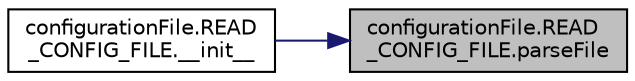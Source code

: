 digraph "configurationFile.READ_CONFIG_FILE.parseFile"
{
 // LATEX_PDF_SIZE
  edge [fontname="Helvetica",fontsize="10",labelfontname="Helvetica",labelfontsize="10"];
  node [fontname="Helvetica",fontsize="10",shape=record];
  rankdir="RL";
  Node1 [label="configurationFile.READ\l_CONFIG_FILE.parseFile",height=0.2,width=0.4,color="black", fillcolor="grey75", style="filled", fontcolor="black",tooltip=" "];
  Node1 -> Node2 [dir="back",color="midnightblue",fontsize="10",style="solid",fontname="Helvetica"];
  Node2 [label="configurationFile.READ\l_CONFIG_FILE.__init__",height=0.2,width=0.4,color="black", fillcolor="white", style="filled",URL="$classconfiguration_file_1_1_r_e_a_d___c_o_n_f_i_g___f_i_l_e.html#a754139edd9dece923a6d2778d84fe062",tooltip=" "];
}
